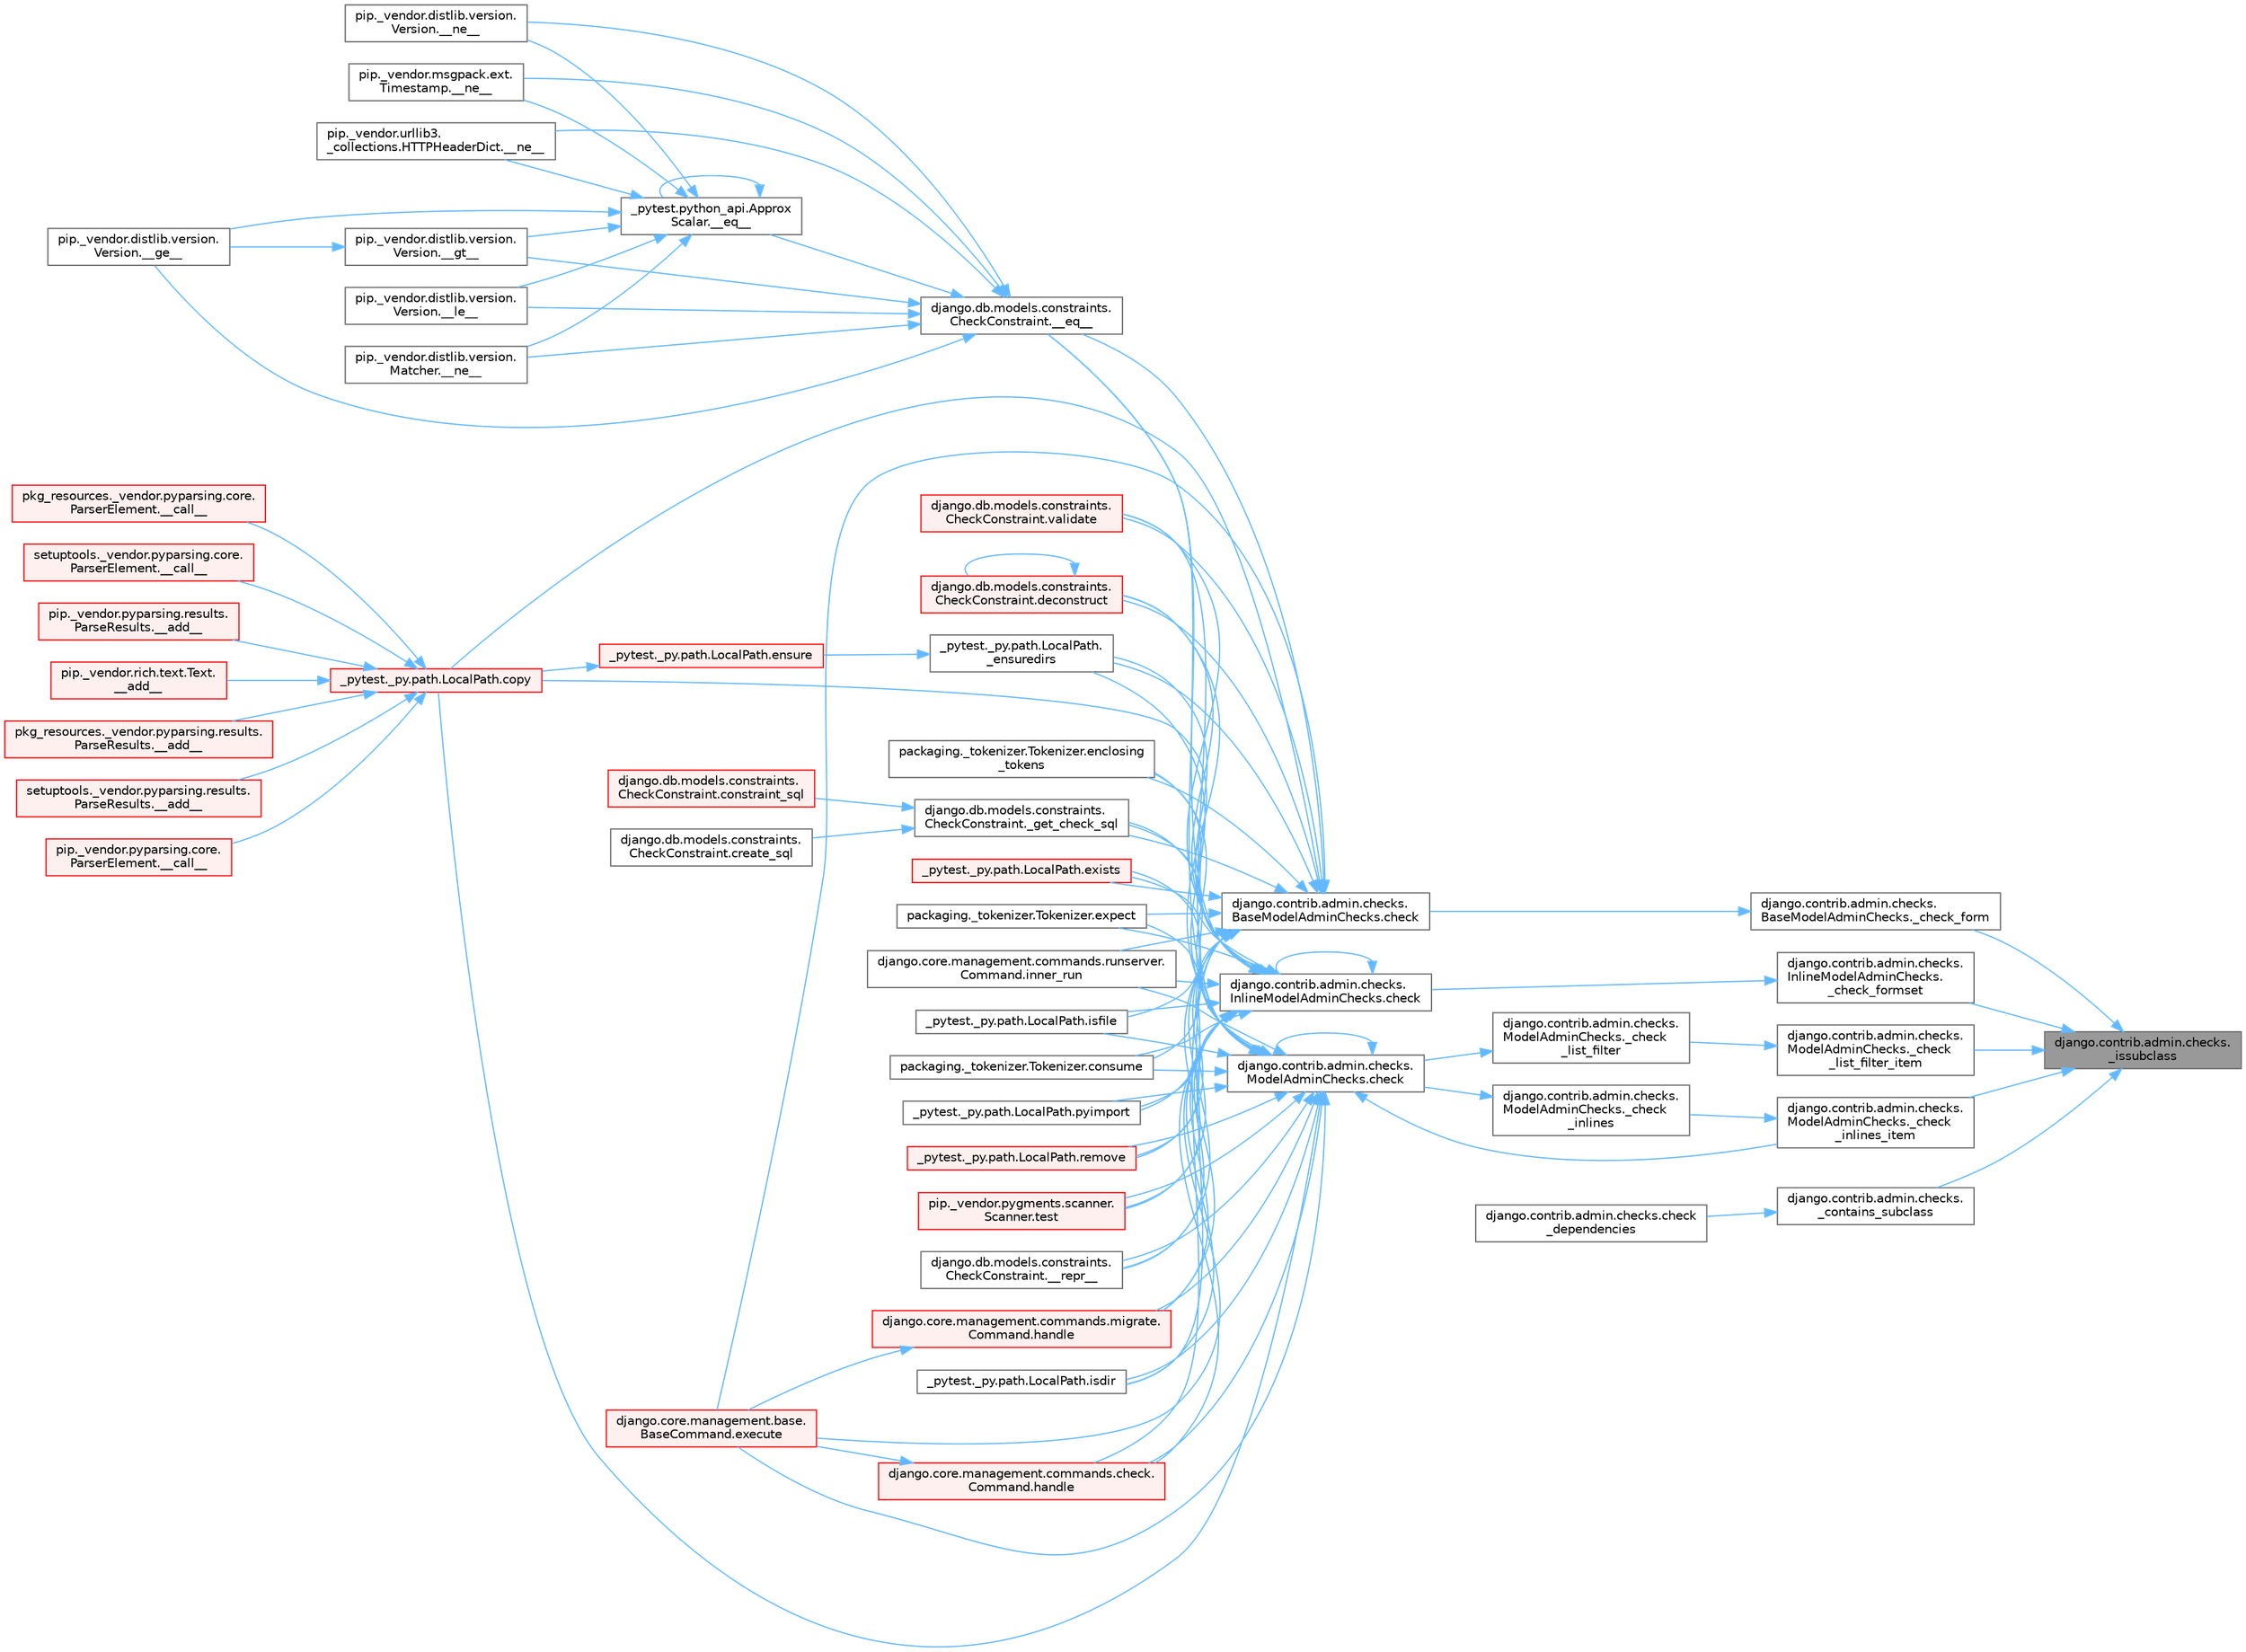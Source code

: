 digraph "django.contrib.admin.checks._issubclass"
{
 // LATEX_PDF_SIZE
  bgcolor="transparent";
  edge [fontname=Helvetica,fontsize=10,labelfontname=Helvetica,labelfontsize=10];
  node [fontname=Helvetica,fontsize=10,shape=box,height=0.2,width=0.4];
  rankdir="RL";
  Node1 [id="Node000001",label="django.contrib.admin.checks.\l_issubclass",height=0.2,width=0.4,color="gray40", fillcolor="grey60", style="filled", fontcolor="black",tooltip=" "];
  Node1 -> Node2 [id="edge1_Node000001_Node000002",dir="back",color="steelblue1",style="solid",tooltip=" "];
  Node2 [id="Node000002",label="django.contrib.admin.checks.\lBaseModelAdminChecks._check_form",height=0.2,width=0.4,color="grey40", fillcolor="white", style="filled",URL="$classdjango_1_1contrib_1_1admin_1_1checks_1_1_base_model_admin_checks.html#a5cc90d4fb86ffcc5170886d01dc2d243",tooltip=" "];
  Node2 -> Node3 [id="edge2_Node000002_Node000003",dir="back",color="steelblue1",style="solid",tooltip=" "];
  Node3 [id="Node000003",label="django.contrib.admin.checks.\lBaseModelAdminChecks.check",height=0.2,width=0.4,color="grey40", fillcolor="white", style="filled",URL="$classdjango_1_1contrib_1_1admin_1_1checks_1_1_base_model_admin_checks.html#a11595bf2b8d59e96fee553e518494d6d",tooltip=" "];
  Node3 -> Node4 [id="edge3_Node000003_Node000004",dir="back",color="steelblue1",style="solid",tooltip=" "];
  Node4 [id="Node000004",label="django.db.models.constraints.\lCheckConstraint.__eq__",height=0.2,width=0.4,color="grey40", fillcolor="white", style="filled",URL="$classdjango_1_1db_1_1models_1_1constraints_1_1_check_constraint.html#a55875a553e53009967129f8b8a269475",tooltip=" "];
  Node4 -> Node5 [id="edge4_Node000004_Node000005",dir="back",color="steelblue1",style="solid",tooltip=" "];
  Node5 [id="Node000005",label="_pytest.python_api.Approx\lScalar.__eq__",height=0.2,width=0.4,color="grey40", fillcolor="white", style="filled",URL="$class__pytest_1_1python__api_1_1_approx_scalar.html#af4601ee4ca7409927f88c83ebfc3d923",tooltip=" "];
  Node5 -> Node5 [id="edge5_Node000005_Node000005",dir="back",color="steelblue1",style="solid",tooltip=" "];
  Node5 -> Node6 [id="edge6_Node000005_Node000006",dir="back",color="steelblue1",style="solid",tooltip=" "];
  Node6 [id="Node000006",label="pip._vendor.distlib.version.\lVersion.__ge__",height=0.2,width=0.4,color="grey40", fillcolor="white", style="filled",URL="$classpip_1_1__vendor_1_1distlib_1_1version_1_1_version.html#aa6b7b889cebc687ddb5ed9040d01b1ec",tooltip=" "];
  Node5 -> Node7 [id="edge7_Node000005_Node000007",dir="back",color="steelblue1",style="solid",tooltip=" "];
  Node7 [id="Node000007",label="pip._vendor.distlib.version.\lVersion.__gt__",height=0.2,width=0.4,color="grey40", fillcolor="white", style="filled",URL="$classpip_1_1__vendor_1_1distlib_1_1version_1_1_version.html#a51cf0c8da1bb6829173ff6861b10cb5f",tooltip=" "];
  Node7 -> Node6 [id="edge8_Node000007_Node000006",dir="back",color="steelblue1",style="solid",tooltip=" "];
  Node5 -> Node8 [id="edge9_Node000005_Node000008",dir="back",color="steelblue1",style="solid",tooltip=" "];
  Node8 [id="Node000008",label="pip._vendor.distlib.version.\lVersion.__le__",height=0.2,width=0.4,color="grey40", fillcolor="white", style="filled",URL="$classpip_1_1__vendor_1_1distlib_1_1version_1_1_version.html#ae5e2c5d9b76377e286fcf92a382cbb8b",tooltip=" "];
  Node5 -> Node9 [id="edge10_Node000005_Node000009",dir="back",color="steelblue1",style="solid",tooltip=" "];
  Node9 [id="Node000009",label="pip._vendor.distlib.version.\lMatcher.__ne__",height=0.2,width=0.4,color="grey40", fillcolor="white", style="filled",URL="$classpip_1_1__vendor_1_1distlib_1_1version_1_1_matcher.html#a24f8f8a4686bff3018fee5d22f4e02f1",tooltip=" "];
  Node5 -> Node10 [id="edge11_Node000005_Node000010",dir="back",color="steelblue1",style="solid",tooltip=" "];
  Node10 [id="Node000010",label="pip._vendor.distlib.version.\lVersion.__ne__",height=0.2,width=0.4,color="grey40", fillcolor="white", style="filled",URL="$classpip_1_1__vendor_1_1distlib_1_1version_1_1_version.html#aea3cdf6db007318ab1a2e8d144e2a4a1",tooltip=" "];
  Node5 -> Node11 [id="edge12_Node000005_Node000011",dir="back",color="steelblue1",style="solid",tooltip=" "];
  Node11 [id="Node000011",label="pip._vendor.msgpack.ext.\lTimestamp.__ne__",height=0.2,width=0.4,color="grey40", fillcolor="white", style="filled",URL="$classpip_1_1__vendor_1_1msgpack_1_1ext_1_1_timestamp.html#ac38b8cada8075f7a1133b06bc99b2317",tooltip=" "];
  Node5 -> Node12 [id="edge13_Node000005_Node000012",dir="back",color="steelblue1",style="solid",tooltip=" "];
  Node12 [id="Node000012",label="pip._vendor.urllib3.\l_collections.HTTPHeaderDict.__ne__",height=0.2,width=0.4,color="grey40", fillcolor="white", style="filled",URL="$classpip_1_1__vendor_1_1urllib3_1_1__collections_1_1_h_t_t_p_header_dict.html#aa7766a9499d33160a1258e140e35a806",tooltip=" "];
  Node4 -> Node6 [id="edge14_Node000004_Node000006",dir="back",color="steelblue1",style="solid",tooltip=" "];
  Node4 -> Node7 [id="edge15_Node000004_Node000007",dir="back",color="steelblue1",style="solid",tooltip=" "];
  Node4 -> Node8 [id="edge16_Node000004_Node000008",dir="back",color="steelblue1",style="solid",tooltip=" "];
  Node4 -> Node9 [id="edge17_Node000004_Node000009",dir="back",color="steelblue1",style="solid",tooltip=" "];
  Node4 -> Node10 [id="edge18_Node000004_Node000010",dir="back",color="steelblue1",style="solid",tooltip=" "];
  Node4 -> Node11 [id="edge19_Node000004_Node000011",dir="back",color="steelblue1",style="solid",tooltip=" "];
  Node4 -> Node12 [id="edge20_Node000004_Node000012",dir="back",color="steelblue1",style="solid",tooltip=" "];
  Node3 -> Node13 [id="edge21_Node000003_Node000013",dir="back",color="steelblue1",style="solid",tooltip=" "];
  Node13 [id="Node000013",label="django.db.models.constraints.\lCheckConstraint.__repr__",height=0.2,width=0.4,color="grey40", fillcolor="white", style="filled",URL="$classdjango_1_1db_1_1models_1_1constraints_1_1_check_constraint.html#a5ee1e990e7235f77706fa7da45651b5f",tooltip=" "];
  Node3 -> Node14 [id="edge22_Node000003_Node000014",dir="back",color="steelblue1",style="solid",tooltip=" "];
  Node14 [id="Node000014",label="_pytest._py.path.LocalPath.\l_ensuredirs",height=0.2,width=0.4,color="grey40", fillcolor="white", style="filled",URL="$class__pytest_1_1__py_1_1path_1_1_local_path.html#a0fa56f7616aa9008fbda709b5bd46302",tooltip=" "];
  Node14 -> Node15 [id="edge23_Node000014_Node000015",dir="back",color="steelblue1",style="solid",tooltip=" "];
  Node15 [id="Node000015",label="_pytest._py.path.LocalPath.ensure",height=0.2,width=0.4,color="red", fillcolor="#FFF0F0", style="filled",URL="$class__pytest_1_1__py_1_1path_1_1_local_path.html#a7495d45777169316de67c7e19218622d",tooltip=" "];
  Node15 -> Node16 [id="edge24_Node000015_Node000016",dir="back",color="steelblue1",style="solid",tooltip=" "];
  Node16 [id="Node000016",label="_pytest._py.path.LocalPath.copy",height=0.2,width=0.4,color="red", fillcolor="#FFF0F0", style="filled",URL="$class__pytest_1_1__py_1_1path_1_1_local_path.html#a9eeecae0b90a7147e6bf23d6ea8fc6c0",tooltip=" "];
  Node16 -> Node17 [id="edge25_Node000016_Node000017",dir="back",color="steelblue1",style="solid",tooltip=" "];
  Node17 [id="Node000017",label="pip._vendor.pyparsing.results.\lParseResults.__add__",height=0.2,width=0.4,color="red", fillcolor="#FFF0F0", style="filled",URL="$classpip_1_1__vendor_1_1pyparsing_1_1results_1_1_parse_results.html#a3d042ec44a5277aec415d0527b3aa0f2",tooltip=" "];
  Node16 -> Node19 [id="edge26_Node000016_Node000019",dir="back",color="steelblue1",style="solid",tooltip=" "];
  Node19 [id="Node000019",label="pip._vendor.rich.text.Text.\l__add__",height=0.2,width=0.4,color="red", fillcolor="#FFF0F0", style="filled",URL="$classpip_1_1__vendor_1_1rich_1_1text_1_1_text.html#a53ddbcca645bcd523cc7875ede6a2691",tooltip=" "];
  Node16 -> Node20 [id="edge27_Node000016_Node000020",dir="back",color="steelblue1",style="solid",tooltip=" "];
  Node20 [id="Node000020",label="pkg_resources._vendor.pyparsing.results.\lParseResults.__add__",height=0.2,width=0.4,color="red", fillcolor="#FFF0F0", style="filled",URL="$classpkg__resources_1_1__vendor_1_1pyparsing_1_1results_1_1_parse_results.html#aac08c0df1060499bad944971ca3442b9",tooltip=" "];
  Node16 -> Node21 [id="edge28_Node000016_Node000021",dir="back",color="steelblue1",style="solid",tooltip=" "];
  Node21 [id="Node000021",label="setuptools._vendor.pyparsing.results.\lParseResults.__add__",height=0.2,width=0.4,color="red", fillcolor="#FFF0F0", style="filled",URL="$classsetuptools_1_1__vendor_1_1pyparsing_1_1results_1_1_parse_results.html#afddc4e6ba70870fb80a50fb1f12f43e3",tooltip=" "];
  Node16 -> Node22 [id="edge29_Node000016_Node000022",dir="back",color="steelblue1",style="solid",tooltip=" "];
  Node22 [id="Node000022",label="pip._vendor.pyparsing.core.\lParserElement.__call__",height=0.2,width=0.4,color="red", fillcolor="#FFF0F0", style="filled",URL="$classpip_1_1__vendor_1_1pyparsing_1_1core_1_1_parser_element.html#a2f5f22bc974026e007e59ad948002d7d",tooltip=" "];
  Node16 -> Node25 [id="edge30_Node000016_Node000025",dir="back",color="steelblue1",style="solid",tooltip=" "];
  Node25 [id="Node000025",label="pkg_resources._vendor.pyparsing.core.\lParserElement.__call__",height=0.2,width=0.4,color="red", fillcolor="#FFF0F0", style="filled",URL="$classpkg__resources_1_1__vendor_1_1pyparsing_1_1core_1_1_parser_element.html#afcbb17119d97bfa6d626db404fc46c5d",tooltip=" "];
  Node16 -> Node26 [id="edge31_Node000016_Node000026",dir="back",color="steelblue1",style="solid",tooltip=" "];
  Node26 [id="Node000026",label="setuptools._vendor.pyparsing.core.\lParserElement.__call__",height=0.2,width=0.4,color="red", fillcolor="#FFF0F0", style="filled",URL="$classsetuptools_1_1__vendor_1_1pyparsing_1_1core_1_1_parser_element.html#a28d20326a3f54e2777adc97073328291",tooltip=" "];
  Node3 -> Node741 [id="edge32_Node000003_Node000741",dir="back",color="steelblue1",style="solid",tooltip=" "];
  Node741 [id="Node000741",label="django.db.models.constraints.\lCheckConstraint._get_check_sql",height=0.2,width=0.4,color="grey40", fillcolor="white", style="filled",URL="$classdjango_1_1db_1_1models_1_1constraints_1_1_check_constraint.html#ab552e7a1f32342445fc3de884f6602fa",tooltip=" "];
  Node741 -> Node742 [id="edge33_Node000741_Node000742",dir="back",color="steelblue1",style="solid",tooltip=" "];
  Node742 [id="Node000742",label="django.db.models.constraints.\lCheckConstraint.constraint_sql",height=0.2,width=0.4,color="red", fillcolor="#FFF0F0", style="filled",URL="$classdjango_1_1db_1_1models_1_1constraints_1_1_check_constraint.html#aa56a99c0f85522e94261cb09b557bea8",tooltip=" "];
  Node741 -> Node743 [id="edge34_Node000741_Node000743",dir="back",color="steelblue1",style="solid",tooltip=" "];
  Node743 [id="Node000743",label="django.db.models.constraints.\lCheckConstraint.create_sql",height=0.2,width=0.4,color="grey40", fillcolor="white", style="filled",URL="$classdjango_1_1db_1_1models_1_1constraints_1_1_check_constraint.html#a515cb4be80a7dcc0961fe5be44016458",tooltip=" "];
  Node3 -> Node729 [id="edge35_Node000003_Node000729",dir="back",color="steelblue1",style="solid",tooltip=" "];
  Node729 [id="Node000729",label="packaging._tokenizer.Tokenizer.consume",height=0.2,width=0.4,color="grey40", fillcolor="white", style="filled",URL="$classpackaging_1_1__tokenizer_1_1_tokenizer.html#aff74eaccaae690982aaaba5cb9a4d051",tooltip=" "];
  Node3 -> Node16 [id="edge36_Node000003_Node000016",dir="back",color="steelblue1",style="solid",tooltip=" "];
  Node3 -> Node744 [id="edge37_Node000003_Node000744",dir="back",color="steelblue1",style="solid",tooltip=" "];
  Node744 [id="Node000744",label="django.db.models.constraints.\lCheckConstraint.deconstruct",height=0.2,width=0.4,color="red", fillcolor="#FFF0F0", style="filled",URL="$classdjango_1_1db_1_1models_1_1constraints_1_1_check_constraint.html#ac92574d84d50d54d9cffa5abb756b970",tooltip=" "];
  Node744 -> Node744 [id="edge38_Node000744_Node000744",dir="back",color="steelblue1",style="solid",tooltip=" "];
  Node3 -> Node745 [id="edge39_Node000003_Node000745",dir="back",color="steelblue1",style="solid",tooltip=" "];
  Node745 [id="Node000745",label="packaging._tokenizer.Tokenizer.enclosing\l_tokens",height=0.2,width=0.4,color="grey40", fillcolor="white", style="filled",URL="$classpackaging_1_1__tokenizer_1_1_tokenizer.html#a27f8cfa7a5ed91e0cba1923b9b18da3d",tooltip=" "];
  Node3 -> Node746 [id="edge40_Node000003_Node000746",dir="back",color="steelblue1",style="solid",tooltip=" "];
  Node746 [id="Node000746",label="django.core.management.base.\lBaseCommand.execute",height=0.2,width=0.4,color="red", fillcolor="#FFF0F0", style="filled",URL="$classdjango_1_1core_1_1management_1_1base_1_1_base_command.html#a5621c1fb51be6a2deff6777d90c25ee0",tooltip=" "];
  Node3 -> Node747 [id="edge41_Node000003_Node000747",dir="back",color="steelblue1",style="solid",tooltip=" "];
  Node747 [id="Node000747",label="_pytest._py.path.LocalPath.exists",height=0.2,width=0.4,color="red", fillcolor="#FFF0F0", style="filled",URL="$class__pytest_1_1__py_1_1path_1_1_local_path.html#a3fbaec6b6f93562fa73a23530e92d148",tooltip=" "];
  Node3 -> Node748 [id="edge42_Node000003_Node000748",dir="back",color="steelblue1",style="solid",tooltip=" "];
  Node748 [id="Node000748",label="packaging._tokenizer.Tokenizer.expect",height=0.2,width=0.4,color="grey40", fillcolor="white", style="filled",URL="$classpackaging_1_1__tokenizer_1_1_tokenizer.html#a151b21b99f387eddd422cd0dcf2064dd",tooltip=" "];
  Node3 -> Node749 [id="edge43_Node000003_Node000749",dir="back",color="steelblue1",style="solid",tooltip=" "];
  Node749 [id="Node000749",label="django.core.management.commands.check.\lCommand.handle",height=0.2,width=0.4,color="red", fillcolor="#FFF0F0", style="filled",URL="$classdjango_1_1core_1_1management_1_1commands_1_1check_1_1_command.html#a4170f8ebcb94254dfffabf874e7c8a37",tooltip=" "];
  Node749 -> Node746 [id="edge44_Node000749_Node000746",dir="back",color="steelblue1",style="solid",tooltip=" "];
  Node3 -> Node879 [id="edge45_Node000003_Node000879",dir="back",color="steelblue1",style="solid",tooltip=" "];
  Node879 [id="Node000879",label="django.core.management.commands.migrate.\lCommand.handle",height=0.2,width=0.4,color="red", fillcolor="#FFF0F0", style="filled",URL="$classdjango_1_1core_1_1management_1_1commands_1_1migrate_1_1_command.html#a659ec347367471d5c828fc3520ebc0fa",tooltip=" "];
  Node879 -> Node746 [id="edge46_Node000879_Node000746",dir="back",color="steelblue1",style="solid",tooltip=" "];
  Node3 -> Node984 [id="edge47_Node000003_Node000984",dir="back",color="steelblue1",style="solid",tooltip=" "];
  Node984 [id="Node000984",label="django.core.management.commands.runserver.\lCommand.inner_run",height=0.2,width=0.4,color="grey40", fillcolor="white", style="filled",URL="$classdjango_1_1core_1_1management_1_1commands_1_1runserver_1_1_command.html#acfb4f8a23c7de4b2d14ba1acbe99e76c",tooltip=" "];
  Node3 -> Node1009 [id="edge48_Node000003_Node001009",dir="back",color="steelblue1",style="solid",tooltip=" "];
  Node1009 [id="Node001009",label="_pytest._py.path.LocalPath.isdir",height=0.2,width=0.4,color="grey40", fillcolor="white", style="filled",URL="$class__pytest_1_1__py_1_1path_1_1_local_path.html#a72eece012fd05a880c867add66eee8ed",tooltip=" "];
  Node3 -> Node1010 [id="edge49_Node000003_Node001010",dir="back",color="steelblue1",style="solid",tooltip=" "];
  Node1010 [id="Node001010",label="_pytest._py.path.LocalPath.isfile",height=0.2,width=0.4,color="grey40", fillcolor="white", style="filled",URL="$class__pytest_1_1__py_1_1path_1_1_local_path.html#a497c5830417224b5ca601bc706ed40fc",tooltip=" "];
  Node3 -> Node1011 [id="edge50_Node000003_Node001011",dir="back",color="steelblue1",style="solid",tooltip=" "];
  Node1011 [id="Node001011",label="_pytest._py.path.LocalPath.pyimport",height=0.2,width=0.4,color="grey40", fillcolor="white", style="filled",URL="$class__pytest_1_1__py_1_1path_1_1_local_path.html#aaf2fbd0a1a8554d138b60c28ca682b75",tooltip=" "];
  Node3 -> Node1012 [id="edge51_Node000003_Node001012",dir="back",color="steelblue1",style="solid",tooltip=" "];
  Node1012 [id="Node001012",label="_pytest._py.path.LocalPath.remove",height=0.2,width=0.4,color="red", fillcolor="#FFF0F0", style="filled",URL="$class__pytest_1_1__py_1_1path_1_1_local_path.html#ab03c51c4d1c02d97ecc0249f7d270d2c",tooltip=" "];
  Node3 -> Node1020 [id="edge52_Node000003_Node001020",dir="back",color="steelblue1",style="solid",tooltip=" "];
  Node1020 [id="Node001020",label="pip._vendor.pygments.scanner.\lScanner.test",height=0.2,width=0.4,color="red", fillcolor="#FFF0F0", style="filled",URL="$classpip_1_1__vendor_1_1pygments_1_1scanner_1_1_scanner.html#a6b521090362821e85c40252b24f39a1c",tooltip=" "];
  Node3 -> Node1022 [id="edge53_Node000003_Node001022",dir="back",color="steelblue1",style="solid",tooltip=" "];
  Node1022 [id="Node001022",label="django.db.models.constraints.\lCheckConstraint.validate",height=0.2,width=0.4,color="red", fillcolor="#FFF0F0", style="filled",URL="$classdjango_1_1db_1_1models_1_1constraints_1_1_check_constraint.html#a0c49f2501ccbac5b7ff5d6bd42ee916a",tooltip=" "];
  Node1 -> Node3181 [id="edge54_Node000001_Node003181",dir="back",color="steelblue1",style="solid",tooltip=" "];
  Node3181 [id="Node003181",label="django.contrib.admin.checks.\lInlineModelAdminChecks.\l_check_formset",height=0.2,width=0.4,color="grey40", fillcolor="white", style="filled",URL="$classdjango_1_1contrib_1_1admin_1_1checks_1_1_inline_model_admin_checks.html#a8202e5f09c4307ded9e744b661006be4",tooltip=" "];
  Node3181 -> Node3182 [id="edge55_Node003181_Node003182",dir="back",color="steelblue1",style="solid",tooltip=" "];
  Node3182 [id="Node003182",label="django.contrib.admin.checks.\lInlineModelAdminChecks.check",height=0.2,width=0.4,color="grey40", fillcolor="white", style="filled",URL="$classdjango_1_1contrib_1_1admin_1_1checks_1_1_inline_model_admin_checks.html#acdf096659f73e5facb970e774e61f7cc",tooltip=" "];
  Node3182 -> Node4 [id="edge56_Node003182_Node000004",dir="back",color="steelblue1",style="solid",tooltip=" "];
  Node3182 -> Node13 [id="edge57_Node003182_Node000013",dir="back",color="steelblue1",style="solid",tooltip=" "];
  Node3182 -> Node14 [id="edge58_Node003182_Node000014",dir="back",color="steelblue1",style="solid",tooltip=" "];
  Node3182 -> Node741 [id="edge59_Node003182_Node000741",dir="back",color="steelblue1",style="solid",tooltip=" "];
  Node3182 -> Node3182 [id="edge60_Node003182_Node003182",dir="back",color="steelblue1",style="solid",tooltip=" "];
  Node3182 -> Node729 [id="edge61_Node003182_Node000729",dir="back",color="steelblue1",style="solid",tooltip=" "];
  Node3182 -> Node16 [id="edge62_Node003182_Node000016",dir="back",color="steelblue1",style="solid",tooltip=" "];
  Node3182 -> Node744 [id="edge63_Node003182_Node000744",dir="back",color="steelblue1",style="solid",tooltip=" "];
  Node3182 -> Node745 [id="edge64_Node003182_Node000745",dir="back",color="steelblue1",style="solid",tooltip=" "];
  Node3182 -> Node746 [id="edge65_Node003182_Node000746",dir="back",color="steelblue1",style="solid",tooltip=" "];
  Node3182 -> Node747 [id="edge66_Node003182_Node000747",dir="back",color="steelblue1",style="solid",tooltip=" "];
  Node3182 -> Node748 [id="edge67_Node003182_Node000748",dir="back",color="steelblue1",style="solid",tooltip=" "];
  Node3182 -> Node749 [id="edge68_Node003182_Node000749",dir="back",color="steelblue1",style="solid",tooltip=" "];
  Node3182 -> Node879 [id="edge69_Node003182_Node000879",dir="back",color="steelblue1",style="solid",tooltip=" "];
  Node3182 -> Node984 [id="edge70_Node003182_Node000984",dir="back",color="steelblue1",style="solid",tooltip=" "];
  Node3182 -> Node1009 [id="edge71_Node003182_Node001009",dir="back",color="steelblue1",style="solid",tooltip=" "];
  Node3182 -> Node1010 [id="edge72_Node003182_Node001010",dir="back",color="steelblue1",style="solid",tooltip=" "];
  Node3182 -> Node1011 [id="edge73_Node003182_Node001011",dir="back",color="steelblue1",style="solid",tooltip=" "];
  Node3182 -> Node1012 [id="edge74_Node003182_Node001012",dir="back",color="steelblue1",style="solid",tooltip=" "];
  Node3182 -> Node1020 [id="edge75_Node003182_Node001020",dir="back",color="steelblue1",style="solid",tooltip=" "];
  Node3182 -> Node1022 [id="edge76_Node003182_Node001022",dir="back",color="steelblue1",style="solid",tooltip=" "];
  Node1 -> Node3183 [id="edge77_Node000001_Node003183",dir="back",color="steelblue1",style="solid",tooltip=" "];
  Node3183 [id="Node003183",label="django.contrib.admin.checks.\lModelAdminChecks._check\l_inlines_item",height=0.2,width=0.4,color="grey40", fillcolor="white", style="filled",URL="$classdjango_1_1contrib_1_1admin_1_1checks_1_1_model_admin_checks.html#ae9afec2ce65bf850aabae2e4f7ce4dd2",tooltip=" "];
  Node3183 -> Node3184 [id="edge78_Node003183_Node003184",dir="back",color="steelblue1",style="solid",tooltip=" "];
  Node3184 [id="Node003184",label="django.contrib.admin.checks.\lModelAdminChecks._check\l_inlines",height=0.2,width=0.4,color="grey40", fillcolor="white", style="filled",URL="$classdjango_1_1contrib_1_1admin_1_1checks_1_1_model_admin_checks.html#ad52e8f02fbc21a8cf96b26918820ff4a",tooltip=" "];
  Node3184 -> Node3185 [id="edge79_Node003184_Node003185",dir="back",color="steelblue1",style="solid",tooltip=" "];
  Node3185 [id="Node003185",label="django.contrib.admin.checks.\lModelAdminChecks.check",height=0.2,width=0.4,color="grey40", fillcolor="white", style="filled",URL="$classdjango_1_1contrib_1_1admin_1_1checks_1_1_model_admin_checks.html#afedbd9df38a2915eb0a5a9cea0731bc3",tooltip=" "];
  Node3185 -> Node4 [id="edge80_Node003185_Node000004",dir="back",color="steelblue1",style="solid",tooltip=" "];
  Node3185 -> Node13 [id="edge81_Node003185_Node000013",dir="back",color="steelblue1",style="solid",tooltip=" "];
  Node3185 -> Node3183 [id="edge82_Node003185_Node003183",dir="back",color="steelblue1",style="solid",tooltip=" "];
  Node3185 -> Node14 [id="edge83_Node003185_Node000014",dir="back",color="steelblue1",style="solid",tooltip=" "];
  Node3185 -> Node741 [id="edge84_Node003185_Node000741",dir="back",color="steelblue1",style="solid",tooltip=" "];
  Node3185 -> Node3185 [id="edge85_Node003185_Node003185",dir="back",color="steelblue1",style="solid",tooltip=" "];
  Node3185 -> Node729 [id="edge86_Node003185_Node000729",dir="back",color="steelblue1",style="solid",tooltip=" "];
  Node3185 -> Node16 [id="edge87_Node003185_Node000016",dir="back",color="steelblue1",style="solid",tooltip=" "];
  Node3185 -> Node744 [id="edge88_Node003185_Node000744",dir="back",color="steelblue1",style="solid",tooltip=" "];
  Node3185 -> Node745 [id="edge89_Node003185_Node000745",dir="back",color="steelblue1",style="solid",tooltip=" "];
  Node3185 -> Node746 [id="edge90_Node003185_Node000746",dir="back",color="steelblue1",style="solid",tooltip=" "];
  Node3185 -> Node747 [id="edge91_Node003185_Node000747",dir="back",color="steelblue1",style="solid",tooltip=" "];
  Node3185 -> Node748 [id="edge92_Node003185_Node000748",dir="back",color="steelblue1",style="solid",tooltip=" "];
  Node3185 -> Node749 [id="edge93_Node003185_Node000749",dir="back",color="steelblue1",style="solid",tooltip=" "];
  Node3185 -> Node879 [id="edge94_Node003185_Node000879",dir="back",color="steelblue1",style="solid",tooltip=" "];
  Node3185 -> Node984 [id="edge95_Node003185_Node000984",dir="back",color="steelblue1",style="solid",tooltip=" "];
  Node3185 -> Node1009 [id="edge96_Node003185_Node001009",dir="back",color="steelblue1",style="solid",tooltip=" "];
  Node3185 -> Node1010 [id="edge97_Node003185_Node001010",dir="back",color="steelblue1",style="solid",tooltip=" "];
  Node3185 -> Node1011 [id="edge98_Node003185_Node001011",dir="back",color="steelblue1",style="solid",tooltip=" "];
  Node3185 -> Node1012 [id="edge99_Node003185_Node001012",dir="back",color="steelblue1",style="solid",tooltip=" "];
  Node3185 -> Node1020 [id="edge100_Node003185_Node001020",dir="back",color="steelblue1",style="solid",tooltip=" "];
  Node3185 -> Node1022 [id="edge101_Node003185_Node001022",dir="back",color="steelblue1",style="solid",tooltip=" "];
  Node1 -> Node3186 [id="edge102_Node000001_Node003186",dir="back",color="steelblue1",style="solid",tooltip=" "];
  Node3186 [id="Node003186",label="django.contrib.admin.checks.\lModelAdminChecks._check\l_list_filter_item",height=0.2,width=0.4,color="grey40", fillcolor="white", style="filled",URL="$classdjango_1_1contrib_1_1admin_1_1checks_1_1_model_admin_checks.html#aaf9ff9f519c645331bfe50829433e842",tooltip=" "];
  Node3186 -> Node3187 [id="edge103_Node003186_Node003187",dir="back",color="steelblue1",style="solid",tooltip=" "];
  Node3187 [id="Node003187",label="django.contrib.admin.checks.\lModelAdminChecks._check\l_list_filter",height=0.2,width=0.4,color="grey40", fillcolor="white", style="filled",URL="$classdjango_1_1contrib_1_1admin_1_1checks_1_1_model_admin_checks.html#ab60cf0727001801bc5b434c0ae1fec64",tooltip=" "];
  Node3187 -> Node3185 [id="edge104_Node003187_Node003185",dir="back",color="steelblue1",style="solid",tooltip=" "];
  Node1 -> Node3188 [id="edge105_Node000001_Node003188",dir="back",color="steelblue1",style="solid",tooltip=" "];
  Node3188 [id="Node003188",label="django.contrib.admin.checks.\l_contains_subclass",height=0.2,width=0.4,color="grey40", fillcolor="white", style="filled",URL="$namespacedjango_1_1contrib_1_1admin_1_1checks.html#a0e3f01fafe2fb486e815d1dbb0a5f399",tooltip=" "];
  Node3188 -> Node3189 [id="edge106_Node003188_Node003189",dir="back",color="steelblue1",style="solid",tooltip=" "];
  Node3189 [id="Node003189",label="django.contrib.admin.checks.check\l_dependencies",height=0.2,width=0.4,color="grey40", fillcolor="white", style="filled",URL="$namespacedjango_1_1contrib_1_1admin_1_1checks.html#a9ba985dbb7838ad0b52bf44d8c2b6918",tooltip=" "];
}
